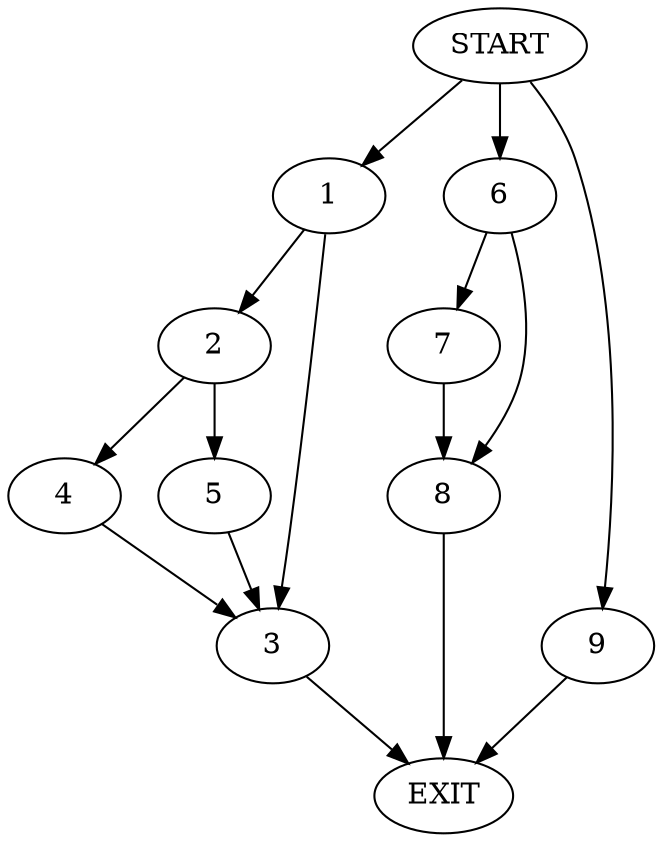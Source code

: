 digraph {
0 [label="START"]
10 [label="EXIT"]
0 -> 1
1 -> 2
1 -> 3
2 -> 4
2 -> 5
3 -> 10
5 -> 3
4 -> 3
0 -> 6
6 -> 7
6 -> 8
7 -> 8
8 -> 10
0 -> 9
9 -> 10
}
